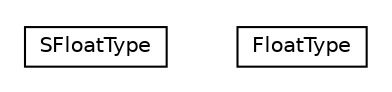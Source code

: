 #!/usr/local/bin/dot
#
# Class diagram 
# Generated by UMLGraph version R5_6-24-gf6e263 (http://www.umlgraph.org/)
#

digraph G {
	edge [fontname="Helvetica",fontsize=10,labelfontname="Helvetica",labelfontsize=10];
	node [fontname="Helvetica",fontsize=10,shape=plaintext];
	nodesep=0.25;
	ranksep=0.5;
	// org.universAAL.lddi.lib.ieeex73std.x73.p20601.mdnf.SFloatType
	c708673 [label=<<table title="org.universAAL.lddi.lib.ieeex73std.x73.p20601.mdnf.SFloatType" border="0" cellborder="1" cellspacing="0" cellpadding="2" port="p" href="./SFloatType.html">
		<tr><td><table border="0" cellspacing="0" cellpadding="1">
<tr><td align="center" balign="center"> SFloatType </td></tr>
		</table></td></tr>
		</table>>, URL="./SFloatType.html", fontname="Helvetica", fontcolor="black", fontsize=10.0];
	// org.universAAL.lddi.lib.ieeex73std.x73.p20601.mdnf.FloatType
	c708674 [label=<<table title="org.universAAL.lddi.lib.ieeex73std.x73.p20601.mdnf.FloatType" border="0" cellborder="1" cellspacing="0" cellpadding="2" port="p" href="./FloatType.html">
		<tr><td><table border="0" cellspacing="0" cellpadding="1">
<tr><td align="center" balign="center"> FloatType </td></tr>
		</table></td></tr>
		</table>>, URL="./FloatType.html", fontname="Helvetica", fontcolor="black", fontsize=10.0];
}

